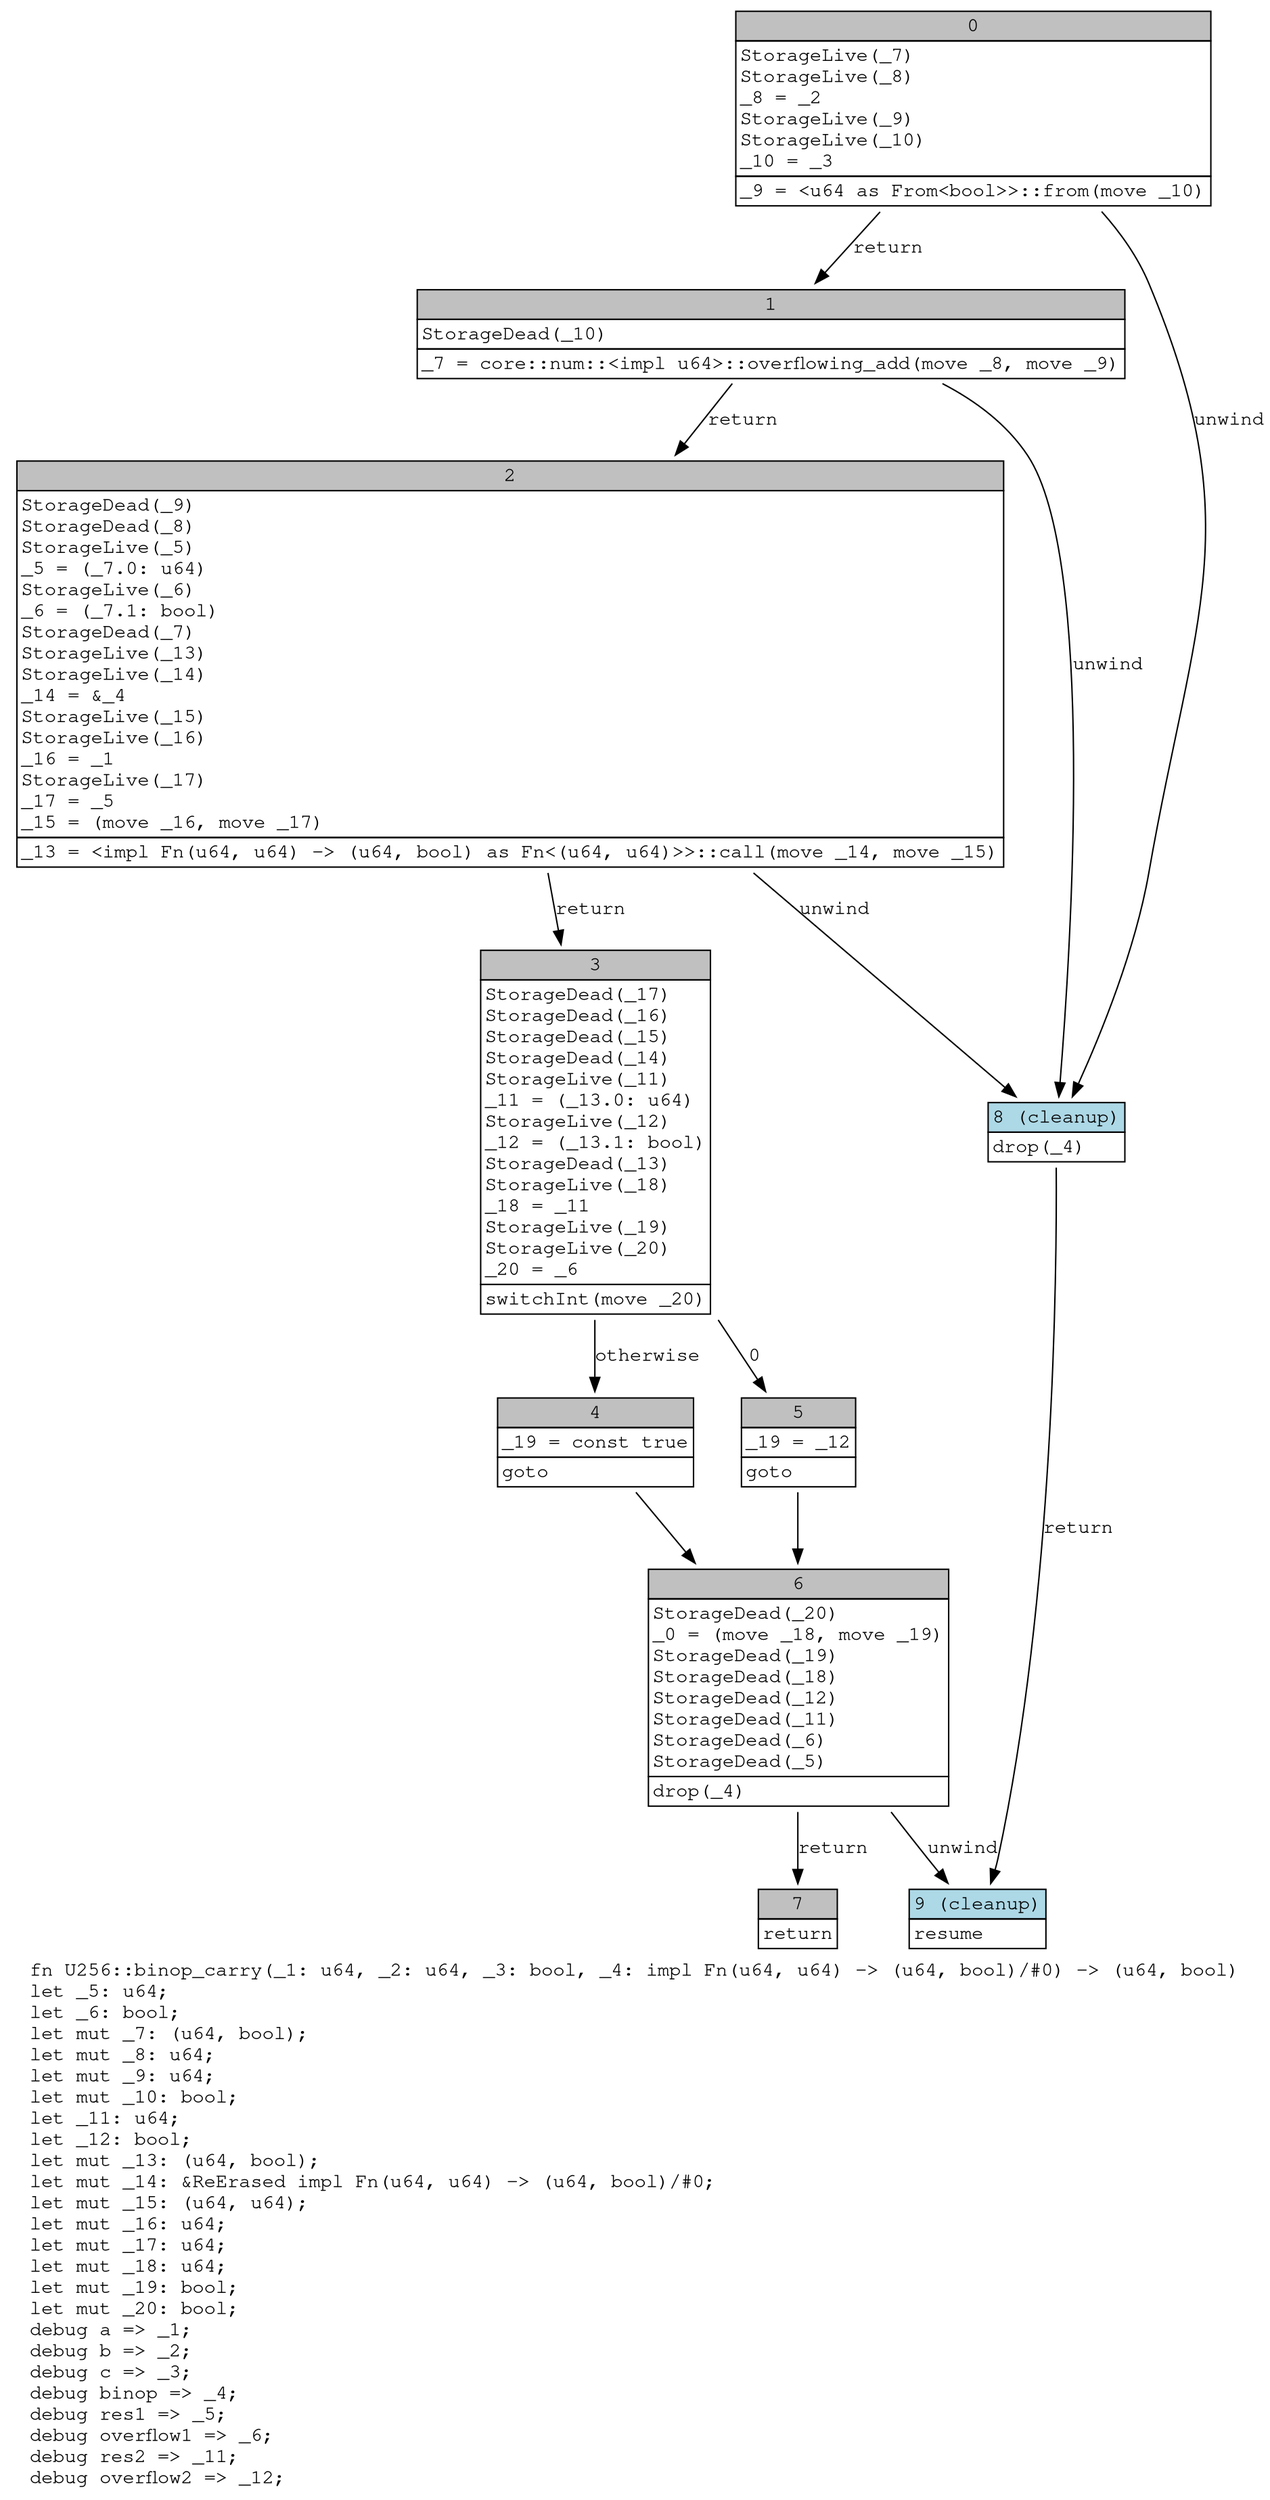 digraph Mir_0_14024 {
    graph [fontname="Courier, monospace"];
    node [fontname="Courier, monospace"];
    edge [fontname="Courier, monospace"];
    label=<fn U256::binop_carry(_1: u64, _2: u64, _3: bool, _4: impl Fn(u64, u64) -&gt; (u64, bool)/#0) -&gt; (u64, bool)<br align="left"/>let _5: u64;<br align="left"/>let _6: bool;<br align="left"/>let mut _7: (u64, bool);<br align="left"/>let mut _8: u64;<br align="left"/>let mut _9: u64;<br align="left"/>let mut _10: bool;<br align="left"/>let _11: u64;<br align="left"/>let _12: bool;<br align="left"/>let mut _13: (u64, bool);<br align="left"/>let mut _14: &amp;ReErased impl Fn(u64, u64) -&gt; (u64, bool)/#0;<br align="left"/>let mut _15: (u64, u64);<br align="left"/>let mut _16: u64;<br align="left"/>let mut _17: u64;<br align="left"/>let mut _18: u64;<br align="left"/>let mut _19: bool;<br align="left"/>let mut _20: bool;<br align="left"/>debug a =&gt; _1;<br align="left"/>debug b =&gt; _2;<br align="left"/>debug c =&gt; _3;<br align="left"/>debug binop =&gt; _4;<br align="left"/>debug res1 =&gt; _5;<br align="left"/>debug overflow1 =&gt; _6;<br align="left"/>debug res2 =&gt; _11;<br align="left"/>debug overflow2 =&gt; _12;<br align="left"/>>;
    bb0__0_14024 [shape="none", label=<<table border="0" cellborder="1" cellspacing="0"><tr><td bgcolor="gray" align="center" colspan="1">0</td></tr><tr><td align="left" balign="left">StorageLive(_7)<br/>StorageLive(_8)<br/>_8 = _2<br/>StorageLive(_9)<br/>StorageLive(_10)<br/>_10 = _3<br/></td></tr><tr><td align="left">_9 = &lt;u64 as From&lt;bool&gt;&gt;::from(move _10)</td></tr></table>>];
    bb1__0_14024 [shape="none", label=<<table border="0" cellborder="1" cellspacing="0"><tr><td bgcolor="gray" align="center" colspan="1">1</td></tr><tr><td align="left" balign="left">StorageDead(_10)<br/></td></tr><tr><td align="left">_7 = core::num::&lt;impl u64&gt;::overflowing_add(move _8, move _9)</td></tr></table>>];
    bb2__0_14024 [shape="none", label=<<table border="0" cellborder="1" cellspacing="0"><tr><td bgcolor="gray" align="center" colspan="1">2</td></tr><tr><td align="left" balign="left">StorageDead(_9)<br/>StorageDead(_8)<br/>StorageLive(_5)<br/>_5 = (_7.0: u64)<br/>StorageLive(_6)<br/>_6 = (_7.1: bool)<br/>StorageDead(_7)<br/>StorageLive(_13)<br/>StorageLive(_14)<br/>_14 = &amp;_4<br/>StorageLive(_15)<br/>StorageLive(_16)<br/>_16 = _1<br/>StorageLive(_17)<br/>_17 = _5<br/>_15 = (move _16, move _17)<br/></td></tr><tr><td align="left">_13 = &lt;impl Fn(u64, u64) -&gt; (u64, bool) as Fn&lt;(u64, u64)&gt;&gt;::call(move _14, move _15)</td></tr></table>>];
    bb3__0_14024 [shape="none", label=<<table border="0" cellborder="1" cellspacing="0"><tr><td bgcolor="gray" align="center" colspan="1">3</td></tr><tr><td align="left" balign="left">StorageDead(_17)<br/>StorageDead(_16)<br/>StorageDead(_15)<br/>StorageDead(_14)<br/>StorageLive(_11)<br/>_11 = (_13.0: u64)<br/>StorageLive(_12)<br/>_12 = (_13.1: bool)<br/>StorageDead(_13)<br/>StorageLive(_18)<br/>_18 = _11<br/>StorageLive(_19)<br/>StorageLive(_20)<br/>_20 = _6<br/></td></tr><tr><td align="left">switchInt(move _20)</td></tr></table>>];
    bb4__0_14024 [shape="none", label=<<table border="0" cellborder="1" cellspacing="0"><tr><td bgcolor="gray" align="center" colspan="1">4</td></tr><tr><td align="left" balign="left">_19 = const true<br/></td></tr><tr><td align="left">goto</td></tr></table>>];
    bb5__0_14024 [shape="none", label=<<table border="0" cellborder="1" cellspacing="0"><tr><td bgcolor="gray" align="center" colspan="1">5</td></tr><tr><td align="left" balign="left">_19 = _12<br/></td></tr><tr><td align="left">goto</td></tr></table>>];
    bb6__0_14024 [shape="none", label=<<table border="0" cellborder="1" cellspacing="0"><tr><td bgcolor="gray" align="center" colspan="1">6</td></tr><tr><td align="left" balign="left">StorageDead(_20)<br/>_0 = (move _18, move _19)<br/>StorageDead(_19)<br/>StorageDead(_18)<br/>StorageDead(_12)<br/>StorageDead(_11)<br/>StorageDead(_6)<br/>StorageDead(_5)<br/></td></tr><tr><td align="left">drop(_4)</td></tr></table>>];
    bb7__0_14024 [shape="none", label=<<table border="0" cellborder="1" cellspacing="0"><tr><td bgcolor="gray" align="center" colspan="1">7</td></tr><tr><td align="left">return</td></tr></table>>];
    bb8__0_14024 [shape="none", label=<<table border="0" cellborder="1" cellspacing="0"><tr><td bgcolor="lightblue" align="center" colspan="1">8 (cleanup)</td></tr><tr><td align="left">drop(_4)</td></tr></table>>];
    bb9__0_14024 [shape="none", label=<<table border="0" cellborder="1" cellspacing="0"><tr><td bgcolor="lightblue" align="center" colspan="1">9 (cleanup)</td></tr><tr><td align="left">resume</td></tr></table>>];
    bb0__0_14024 -> bb1__0_14024 [label="return"];
    bb0__0_14024 -> bb8__0_14024 [label="unwind"];
    bb1__0_14024 -> bb2__0_14024 [label="return"];
    bb1__0_14024 -> bb8__0_14024 [label="unwind"];
    bb2__0_14024 -> bb3__0_14024 [label="return"];
    bb2__0_14024 -> bb8__0_14024 [label="unwind"];
    bb3__0_14024 -> bb5__0_14024 [label="0"];
    bb3__0_14024 -> bb4__0_14024 [label="otherwise"];
    bb4__0_14024 -> bb6__0_14024 [label=""];
    bb5__0_14024 -> bb6__0_14024 [label=""];
    bb6__0_14024 -> bb7__0_14024 [label="return"];
    bb6__0_14024 -> bb9__0_14024 [label="unwind"];
    bb8__0_14024 -> bb9__0_14024 [label="return"];
}
